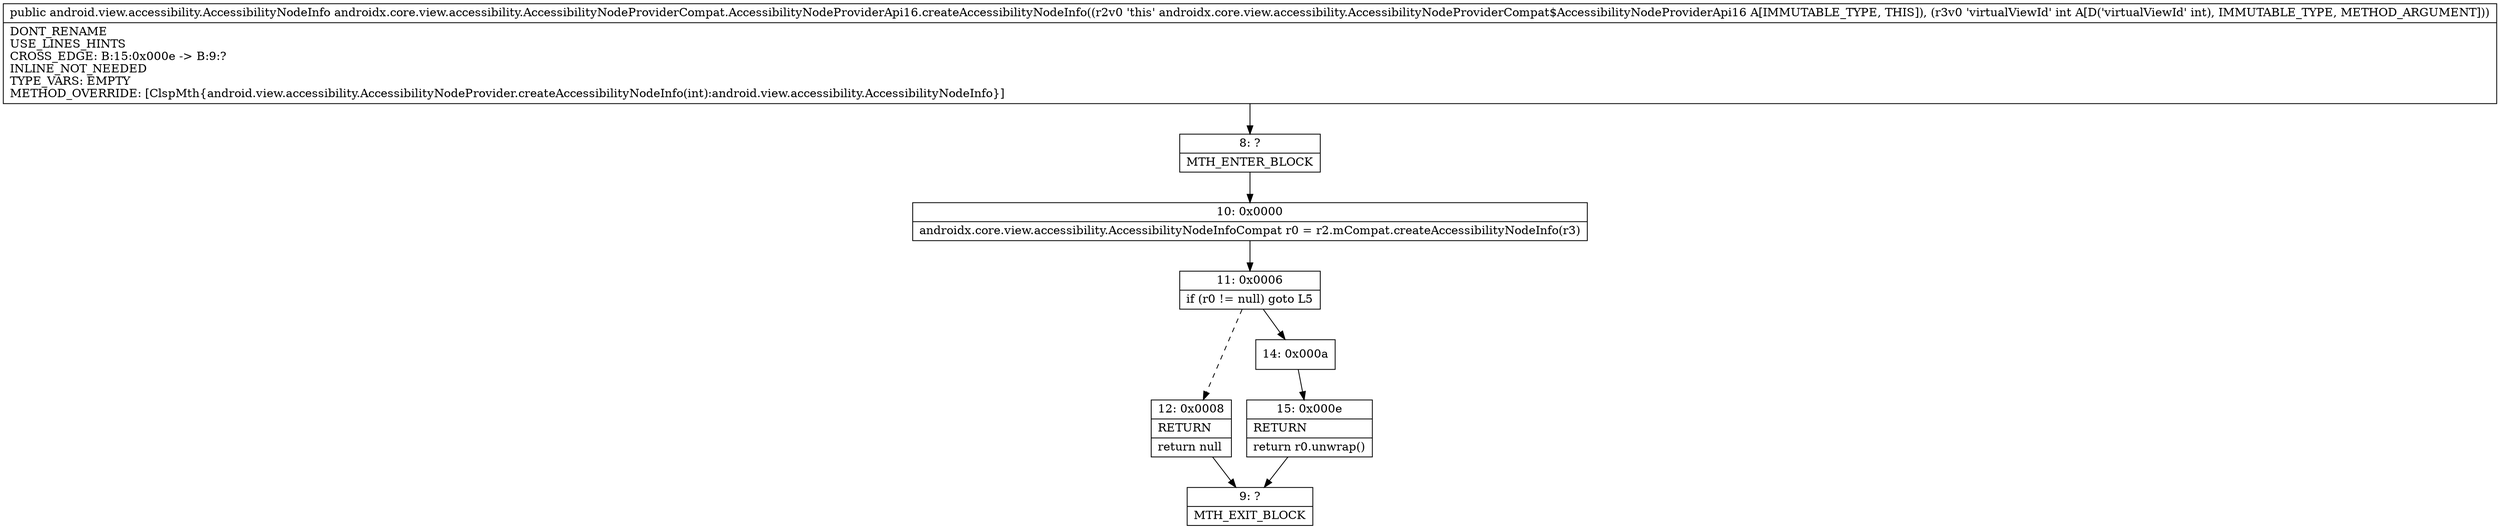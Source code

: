 digraph "CFG forandroidx.core.view.accessibility.AccessibilityNodeProviderCompat.AccessibilityNodeProviderApi16.createAccessibilityNodeInfo(I)Landroid\/view\/accessibility\/AccessibilityNodeInfo;" {
Node_8 [shape=record,label="{8\:\ ?|MTH_ENTER_BLOCK\l}"];
Node_10 [shape=record,label="{10\:\ 0x0000|androidx.core.view.accessibility.AccessibilityNodeInfoCompat r0 = r2.mCompat.createAccessibilityNodeInfo(r3)\l}"];
Node_11 [shape=record,label="{11\:\ 0x0006|if (r0 != null) goto L5\l}"];
Node_12 [shape=record,label="{12\:\ 0x0008|RETURN\l|return null\l}"];
Node_9 [shape=record,label="{9\:\ ?|MTH_EXIT_BLOCK\l}"];
Node_14 [shape=record,label="{14\:\ 0x000a}"];
Node_15 [shape=record,label="{15\:\ 0x000e|RETURN\l|return r0.unwrap()\l}"];
MethodNode[shape=record,label="{public android.view.accessibility.AccessibilityNodeInfo androidx.core.view.accessibility.AccessibilityNodeProviderCompat.AccessibilityNodeProviderApi16.createAccessibilityNodeInfo((r2v0 'this' androidx.core.view.accessibility.AccessibilityNodeProviderCompat$AccessibilityNodeProviderApi16 A[IMMUTABLE_TYPE, THIS]), (r3v0 'virtualViewId' int A[D('virtualViewId' int), IMMUTABLE_TYPE, METHOD_ARGUMENT]))  | DONT_RENAME\lUSE_LINES_HINTS\lCROSS_EDGE: B:15:0x000e \-\> B:9:?\lINLINE_NOT_NEEDED\lTYPE_VARS: EMPTY\lMETHOD_OVERRIDE: [ClspMth\{android.view.accessibility.AccessibilityNodeProvider.createAccessibilityNodeInfo(int):android.view.accessibility.AccessibilityNodeInfo\}]\l}"];
MethodNode -> Node_8;Node_8 -> Node_10;
Node_10 -> Node_11;
Node_11 -> Node_12[style=dashed];
Node_11 -> Node_14;
Node_12 -> Node_9;
Node_14 -> Node_15;
Node_15 -> Node_9;
}

